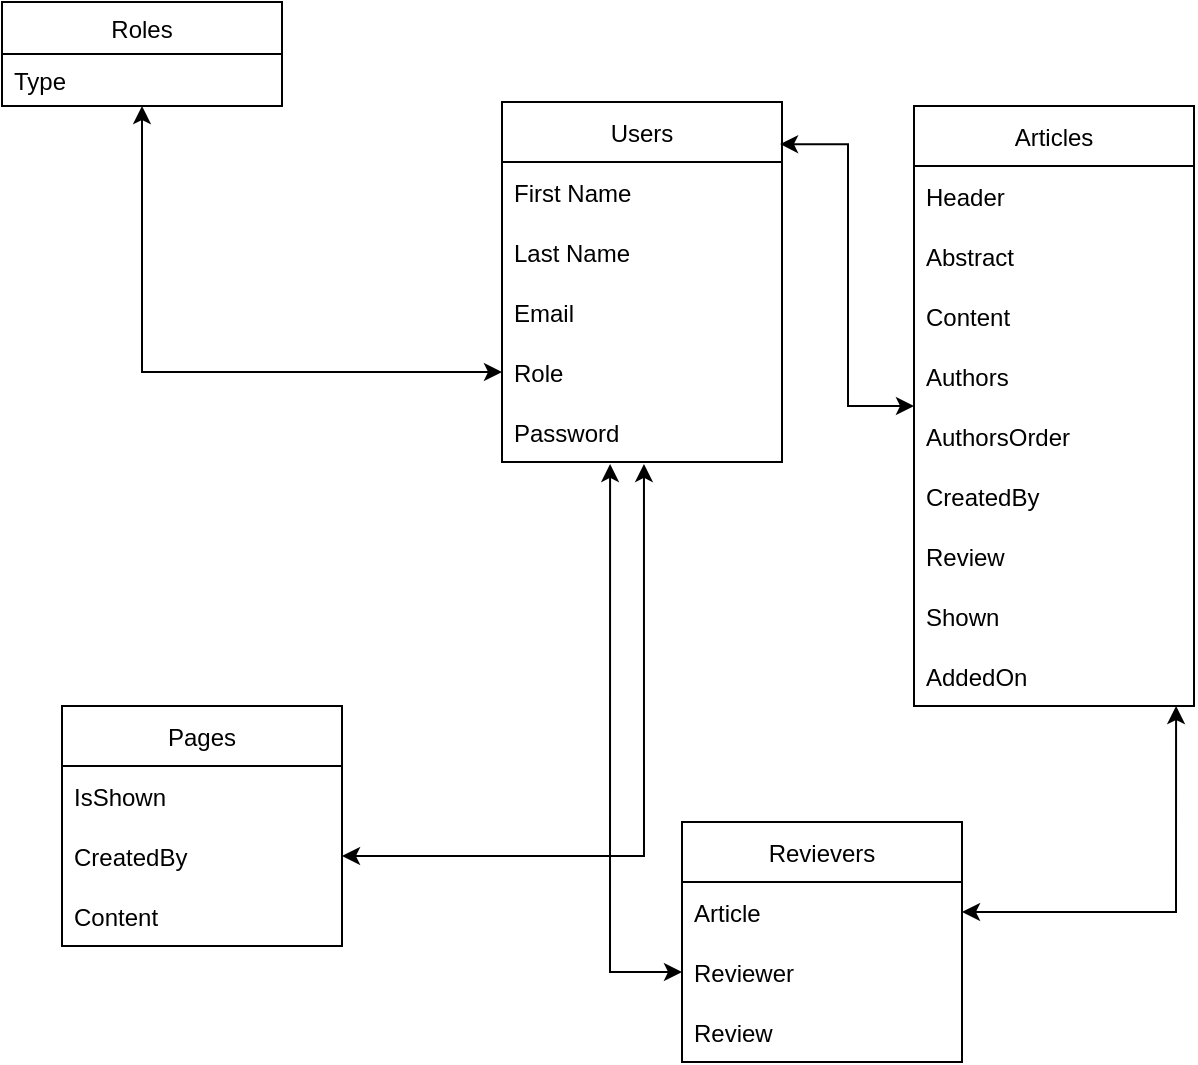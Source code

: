 <mxfile version="20.5.1" type="google"><diagram id="C5RBs43oDa-KdzZeNtuy" name="Page-1"><mxGraphModel grid="1" page="1" gridSize="10" guides="1" tooltips="1" connect="1" arrows="1" fold="1" pageScale="1" pageWidth="827" pageHeight="1169" math="0" shadow="0"><root><mxCell id="WIyWlLk6GJQsqaUBKTNV-0"/><mxCell id="WIyWlLk6GJQsqaUBKTNV-1" parent="WIyWlLk6GJQsqaUBKTNV-0"/><mxCell id="3zSZvihpNKYf06peymgK-15" style="edgeStyle=orthogonalEdgeStyle;rounded=0;orthogonalLoop=1;jettySize=auto;html=1;entryX=0;entryY=0.5;entryDx=0;entryDy=0;startArrow=classic;startFill=1;" edge="1" parent="WIyWlLk6GJQsqaUBKTNV-1" source="3zSZvihpNKYf06peymgK-0" target="3zSZvihpNKYf06peymgK-13"><mxGeometry relative="1" as="geometry"/></mxCell><mxCell id="3zSZvihpNKYf06peymgK-0" value="Roles" style="swimlane;fontStyle=0;childLayout=stackLayout;horizontal=1;startSize=26;fillColor=none;horizontalStack=0;resizeParent=1;resizeParentMax=0;resizeLast=0;collapsible=1;marginBottom=0;" vertex="1" parent="WIyWlLk6GJQsqaUBKTNV-1"><mxGeometry x="116" y="40" width="140" height="52" as="geometry"><mxRectangle x="90" y="620" width="70" height="30" as="alternateBounds"/></mxGeometry></mxCell><mxCell id="3zSZvihpNKYf06peymgK-1" value="Type" style="text;strokeColor=none;fillColor=none;align=left;verticalAlign=top;spacingLeft=4;spacingRight=4;overflow=hidden;rotatable=0;points=[[0,0.5],[1,0.5]];portConstraint=eastwest;" vertex="1" parent="3zSZvihpNKYf06peymgK-0"><mxGeometry y="26" width="140" height="26" as="geometry"/></mxCell><mxCell id="3zSZvihpNKYf06peymgK-4" value="Users" style="swimlane;fontStyle=0;childLayout=stackLayout;horizontal=1;startSize=30;horizontalStack=0;resizeParent=1;resizeParentMax=0;resizeLast=0;collapsible=1;marginBottom=0;" vertex="1" parent="WIyWlLk6GJQsqaUBKTNV-1"><mxGeometry x="366" y="90" width="140" height="180" as="geometry"/></mxCell><mxCell id="3zSZvihpNKYf06peymgK-5" value="First Name" style="text;strokeColor=none;fillColor=none;align=left;verticalAlign=middle;spacingLeft=4;spacingRight=4;overflow=hidden;points=[[0,0.5],[1,0.5]];portConstraint=eastwest;rotatable=0;" vertex="1" parent="3zSZvihpNKYf06peymgK-4"><mxGeometry y="30" width="140" height="30" as="geometry"/></mxCell><mxCell id="3zSZvihpNKYf06peymgK-6" value="Last Name" style="text;strokeColor=none;fillColor=none;align=left;verticalAlign=middle;spacingLeft=4;spacingRight=4;overflow=hidden;points=[[0,0.5],[1,0.5]];portConstraint=eastwest;rotatable=0;" vertex="1" parent="3zSZvihpNKYf06peymgK-4"><mxGeometry y="60" width="140" height="30" as="geometry"/></mxCell><mxCell id="3zSZvihpNKYf06peymgK-7" value="Email" style="text;strokeColor=none;fillColor=none;align=left;verticalAlign=middle;spacingLeft=4;spacingRight=4;overflow=hidden;points=[[0,0.5],[1,0.5]];portConstraint=eastwest;rotatable=0;" vertex="1" parent="3zSZvihpNKYf06peymgK-4"><mxGeometry y="90" width="140" height="30" as="geometry"/></mxCell><mxCell id="3zSZvihpNKYf06peymgK-13" value="Role" style="text;strokeColor=none;fillColor=none;align=left;verticalAlign=middle;spacingLeft=4;spacingRight=4;overflow=hidden;points=[[0,0.5],[1,0.5]];portConstraint=eastwest;rotatable=0;" vertex="1" parent="3zSZvihpNKYf06peymgK-4"><mxGeometry y="120" width="140" height="30" as="geometry"/></mxCell><mxCell id="3zSZvihpNKYf06peymgK-16" value="Password" style="text;strokeColor=none;fillColor=none;align=left;verticalAlign=middle;spacingLeft=4;spacingRight=4;overflow=hidden;points=[[0,0.5],[1,0.5]];portConstraint=eastwest;rotatable=0;" vertex="1" parent="3zSZvihpNKYf06peymgK-4"><mxGeometry y="150" width="140" height="30" as="geometry"/></mxCell><mxCell id="3zSZvihpNKYf06peymgK-35" style="edgeStyle=orthogonalEdgeStyle;rounded=0;orthogonalLoop=1;jettySize=auto;html=1;entryX=0.993;entryY=0.117;entryDx=0;entryDy=0;entryPerimeter=0;startArrow=classic;startFill=1;" edge="1" parent="WIyWlLk6GJQsqaUBKTNV-1" source="3zSZvihpNKYf06peymgK-17" target="3zSZvihpNKYf06peymgK-4"><mxGeometry relative="1" as="geometry"/></mxCell><mxCell id="3zSZvihpNKYf06peymgK-17" value="Articles" style="swimlane;fontStyle=0;childLayout=stackLayout;horizontal=1;startSize=30;horizontalStack=0;resizeParent=1;resizeParentMax=0;resizeLast=0;collapsible=1;marginBottom=0;" vertex="1" parent="WIyWlLk6GJQsqaUBKTNV-1"><mxGeometry x="572" y="92" width="140" height="300" as="geometry"/></mxCell><mxCell id="3zSZvihpNKYf06peymgK-18" value="Header" style="text;strokeColor=none;fillColor=none;align=left;verticalAlign=middle;spacingLeft=4;spacingRight=4;overflow=hidden;points=[[0,0.5],[1,0.5]];portConstraint=eastwest;rotatable=0;" vertex="1" parent="3zSZvihpNKYf06peymgK-17"><mxGeometry y="30" width="140" height="30" as="geometry"/></mxCell><mxCell id="3zSZvihpNKYf06peymgK-19" value="Abstract" style="text;strokeColor=none;fillColor=none;align=left;verticalAlign=middle;spacingLeft=4;spacingRight=4;overflow=hidden;points=[[0,0.5],[1,0.5]];portConstraint=eastwest;rotatable=0;" vertex="1" parent="3zSZvihpNKYf06peymgK-17"><mxGeometry y="60" width="140" height="30" as="geometry"/></mxCell><mxCell id="3zSZvihpNKYf06peymgK-20" value="Content" style="text;strokeColor=none;fillColor=none;align=left;verticalAlign=middle;spacingLeft=4;spacingRight=4;overflow=hidden;points=[[0,0.5],[1,0.5]];portConstraint=eastwest;rotatable=0;" vertex="1" parent="3zSZvihpNKYf06peymgK-17"><mxGeometry y="90" width="140" height="30" as="geometry"/></mxCell><mxCell id="3zSZvihpNKYf06peymgK-21" value="Authors" style="text;strokeColor=none;fillColor=none;align=left;verticalAlign=middle;spacingLeft=4;spacingRight=4;overflow=hidden;points=[[0,0.5],[1,0.5]];portConstraint=eastwest;rotatable=0;" vertex="1" parent="3zSZvihpNKYf06peymgK-17"><mxGeometry y="120" width="140" height="30" as="geometry"/></mxCell><mxCell id="3zSZvihpNKYf06peymgK-22" value="AuthorsOrder" style="text;strokeColor=none;fillColor=none;align=left;verticalAlign=middle;spacingLeft=4;spacingRight=4;overflow=hidden;points=[[0,0.5],[1,0.5]];portConstraint=eastwest;rotatable=0;" vertex="1" parent="3zSZvihpNKYf06peymgK-17"><mxGeometry y="150" width="140" height="30" as="geometry"/></mxCell><mxCell id="3zSZvihpNKYf06peymgK-23" value="CreatedBy" style="text;strokeColor=none;fillColor=none;align=left;verticalAlign=middle;spacingLeft=4;spacingRight=4;overflow=hidden;points=[[0,0.5],[1,0.5]];portConstraint=eastwest;rotatable=0;" vertex="1" parent="3zSZvihpNKYf06peymgK-17"><mxGeometry y="180" width="140" height="30" as="geometry"/></mxCell><mxCell id="3zSZvihpNKYf06peymgK-24" value="Review" style="text;strokeColor=none;fillColor=none;align=left;verticalAlign=middle;spacingLeft=4;spacingRight=4;overflow=hidden;points=[[0,0.5],[1,0.5]];portConstraint=eastwest;rotatable=0;" vertex="1" parent="3zSZvihpNKYf06peymgK-17"><mxGeometry y="210" width="140" height="30" as="geometry"/></mxCell><mxCell id="3zSZvihpNKYf06peymgK-25" value="Shown" style="text;strokeColor=none;fillColor=none;align=left;verticalAlign=middle;spacingLeft=4;spacingRight=4;overflow=hidden;points=[[0,0.5],[1,0.5]];portConstraint=eastwest;rotatable=0;" vertex="1" parent="3zSZvihpNKYf06peymgK-17"><mxGeometry y="240" width="140" height="30" as="geometry"/></mxCell><mxCell id="3zSZvihpNKYf06peymgK-36" value="AddedOn" style="text;strokeColor=none;fillColor=none;align=left;verticalAlign=middle;spacingLeft=4;spacingRight=4;overflow=hidden;points=[[0,0.5],[1,0.5]];portConstraint=eastwest;rotatable=0;" vertex="1" parent="3zSZvihpNKYf06peymgK-17"><mxGeometry y="270" width="140" height="30" as="geometry"/></mxCell><mxCell id="3zSZvihpNKYf06peymgK-37" value="Revievers" style="swimlane;fontStyle=0;childLayout=stackLayout;horizontal=1;startSize=30;horizontalStack=0;resizeParent=1;resizeParentMax=0;resizeLast=0;collapsible=1;marginBottom=0;" vertex="1" parent="WIyWlLk6GJQsqaUBKTNV-1"><mxGeometry x="456" y="450" width="140" height="120" as="geometry"/></mxCell><mxCell id="3zSZvihpNKYf06peymgK-38" value="Article" style="text;strokeColor=none;fillColor=none;align=left;verticalAlign=middle;spacingLeft=4;spacingRight=4;overflow=hidden;points=[[0,0.5],[1,0.5]];portConstraint=eastwest;rotatable=0;" vertex="1" parent="3zSZvihpNKYf06peymgK-37"><mxGeometry y="30" width="140" height="30" as="geometry"/></mxCell><mxCell id="3zSZvihpNKYf06peymgK-39" value="Reviewer" style="text;strokeColor=none;fillColor=none;align=left;verticalAlign=middle;spacingLeft=4;spacingRight=4;overflow=hidden;points=[[0,0.5],[1,0.5]];portConstraint=eastwest;rotatable=0;" vertex="1" parent="3zSZvihpNKYf06peymgK-37"><mxGeometry y="60" width="140" height="30" as="geometry"/></mxCell><mxCell id="3zSZvihpNKYf06peymgK-40" value="Review" style="text;strokeColor=none;fillColor=none;align=left;verticalAlign=middle;spacingLeft=4;spacingRight=4;overflow=hidden;points=[[0,0.5],[1,0.5]];portConstraint=eastwest;rotatable=0;" vertex="1" parent="3zSZvihpNKYf06peymgK-37"><mxGeometry y="90" width="140" height="30" as="geometry"/></mxCell><mxCell id="3zSZvihpNKYf06peymgK-41" style="edgeStyle=orthogonalEdgeStyle;rounded=0;orthogonalLoop=1;jettySize=auto;html=1;entryX=0.386;entryY=1.033;entryDx=0;entryDy=0;entryPerimeter=0;startArrow=classic;startFill=1;" edge="1" parent="WIyWlLk6GJQsqaUBKTNV-1" source="3zSZvihpNKYf06peymgK-39" target="3zSZvihpNKYf06peymgK-16"><mxGeometry relative="1" as="geometry"/></mxCell><mxCell id="3zSZvihpNKYf06peymgK-44" style="edgeStyle=orthogonalEdgeStyle;rounded=0;orthogonalLoop=1;jettySize=auto;html=1;entryX=0.936;entryY=1;entryDx=0;entryDy=0;entryPerimeter=0;startArrow=classic;startFill=1;" edge="1" parent="WIyWlLk6GJQsqaUBKTNV-1" source="3zSZvihpNKYf06peymgK-38" target="3zSZvihpNKYf06peymgK-36"><mxGeometry relative="1" as="geometry"/></mxCell><mxCell id="3zSZvihpNKYf06peymgK-45" value="Pages" style="swimlane;fontStyle=0;childLayout=stackLayout;horizontal=1;startSize=30;horizontalStack=0;resizeParent=1;resizeParentMax=0;resizeLast=0;collapsible=1;marginBottom=0;" vertex="1" parent="WIyWlLk6GJQsqaUBKTNV-1"><mxGeometry x="146" y="392" width="140" height="120" as="geometry"/></mxCell><mxCell id="3zSZvihpNKYf06peymgK-46" value="IsShown" style="text;strokeColor=none;fillColor=none;align=left;verticalAlign=middle;spacingLeft=4;spacingRight=4;overflow=hidden;points=[[0,0.5],[1,0.5]];portConstraint=eastwest;rotatable=0;" vertex="1" parent="3zSZvihpNKYf06peymgK-45"><mxGeometry y="30" width="140" height="30" as="geometry"/></mxCell><mxCell id="3zSZvihpNKYf06peymgK-47" value="CreatedBy" style="text;strokeColor=none;fillColor=none;align=left;verticalAlign=middle;spacingLeft=4;spacingRight=4;overflow=hidden;points=[[0,0.5],[1,0.5]];portConstraint=eastwest;rotatable=0;" vertex="1" parent="3zSZvihpNKYf06peymgK-45"><mxGeometry y="60" width="140" height="30" as="geometry"/></mxCell><mxCell id="3zSZvihpNKYf06peymgK-48" value="Content" style="text;strokeColor=none;fillColor=none;align=left;verticalAlign=middle;spacingLeft=4;spacingRight=4;overflow=hidden;points=[[0,0.5],[1,0.5]];portConstraint=eastwest;rotatable=0;" vertex="1" parent="3zSZvihpNKYf06peymgK-45"><mxGeometry y="90" width="140" height="30" as="geometry"/></mxCell><mxCell id="3zSZvihpNKYf06peymgK-49" style="edgeStyle=orthogonalEdgeStyle;rounded=0;orthogonalLoop=1;jettySize=auto;html=1;entryX=0.507;entryY=1.033;entryDx=0;entryDy=0;entryPerimeter=0;startArrow=classic;startFill=1;" edge="1" parent="WIyWlLk6GJQsqaUBKTNV-1" source="3zSZvihpNKYf06peymgK-47" target="3zSZvihpNKYf06peymgK-16"><mxGeometry relative="1" as="geometry"/></mxCell></root></mxGraphModel></diagram></mxfile>
